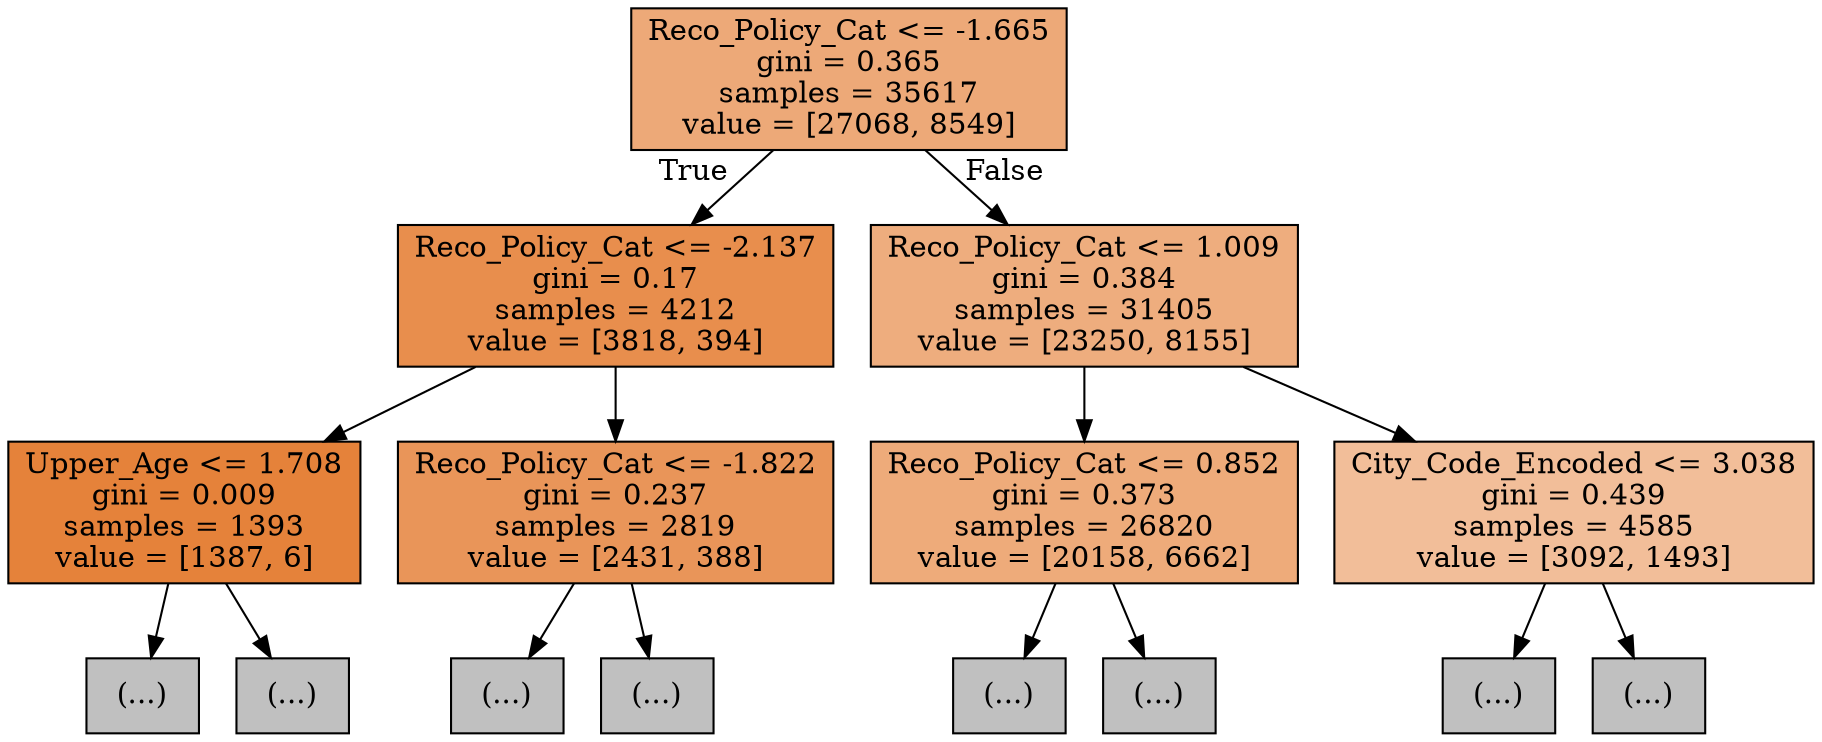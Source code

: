 digraph Tree {
node [shape=box, style="filled", color="black"] ;
0 [label="Reco_Policy_Cat <= -1.665\ngini = 0.365\nsamples = 35617\nvalue = [27068, 8549]", fillcolor="#eda978"] ;
1 [label="Reco_Policy_Cat <= -2.137\ngini = 0.17\nsamples = 4212\nvalue = [3818, 394]", fillcolor="#e88e4d"] ;
0 -> 1 [labeldistance=2.5, labelangle=45, headlabel="True"] ;
2 [label="Upper_Age <= 1.708\ngini = 0.009\nsamples = 1393\nvalue = [1387, 6]", fillcolor="#e5823a"] ;
1 -> 2 ;
3 [label="(...)", fillcolor="#C0C0C0"] ;
2 -> 3 ;
34 [label="(...)", fillcolor="#C0C0C0"] ;
2 -> 34 ;
45 [label="Reco_Policy_Cat <= -1.822\ngini = 0.237\nsamples = 2819\nvalue = [2431, 388]", fillcolor="#e99559"] ;
1 -> 45 ;
46 [label="(...)", fillcolor="#C0C0C0"] ;
45 -> 46 ;
895 [label="(...)", fillcolor="#C0C0C0"] ;
45 -> 895 ;
1050 [label="Reco_Policy_Cat <= 1.009\ngini = 0.384\nsamples = 31405\nvalue = [23250, 8155]", fillcolor="#eead7e"] ;
0 -> 1050 [labeldistance=2.5, labelangle=-45, headlabel="False"] ;
1051 [label="Reco_Policy_Cat <= 0.852\ngini = 0.373\nsamples = 26820\nvalue = [20158, 6662]", fillcolor="#eeab7a"] ;
1050 -> 1051 ;
1052 [label="(...)", fillcolor="#C0C0C0"] ;
1051 -> 1052 ;
13009 [label="(...)", fillcolor="#C0C0C0"] ;
1051 -> 13009 ;
14606 [label="City_Code_Encoded <= 3.038\ngini = 0.439\nsamples = 4585\nvalue = [3092, 1493]", fillcolor="#f2be99"] ;
1050 -> 14606 ;
14607 [label="(...)", fillcolor="#C0C0C0"] ;
14606 -> 14607 ;
17326 [label="(...)", fillcolor="#C0C0C0"] ;
14606 -> 17326 ;
}